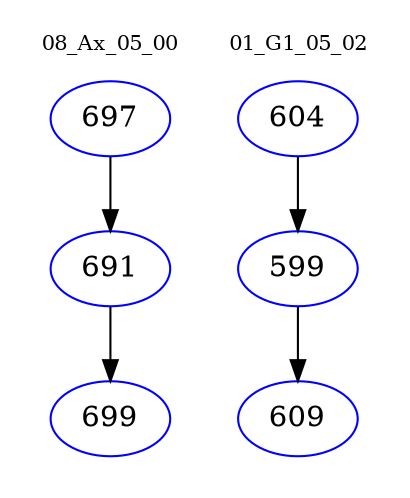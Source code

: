 digraph{
subgraph cluster_0 {
color = white
label = "08_Ax_05_00";
fontsize=10;
T0_697 [label="697", color="blue"]
T0_697 -> T0_691 [color="black"]
T0_691 [label="691", color="blue"]
T0_691 -> T0_699 [color="black"]
T0_699 [label="699", color="blue"]
}
subgraph cluster_1 {
color = white
label = "01_G1_05_02";
fontsize=10;
T1_604 [label="604", color="blue"]
T1_604 -> T1_599 [color="black"]
T1_599 [label="599", color="blue"]
T1_599 -> T1_609 [color="black"]
T1_609 [label="609", color="blue"]
}
}
